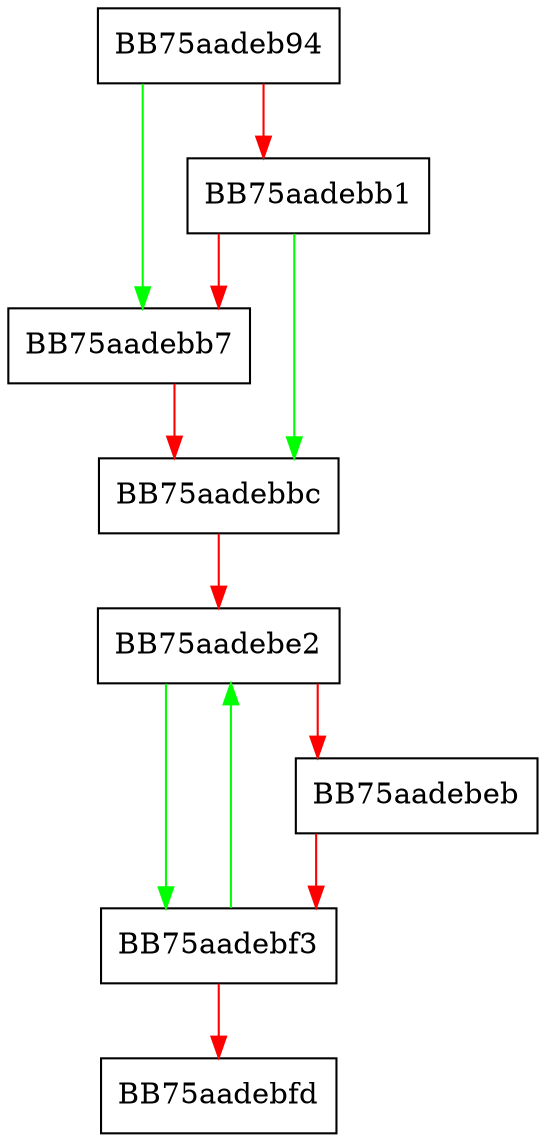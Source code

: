 digraph FpNotifyBlobUnload {
  node [shape="box"];
  graph [splines=ortho];
  BB75aadeb94 -> BB75aadebb7 [color="green"];
  BB75aadeb94 -> BB75aadebb1 [color="red"];
  BB75aadebb1 -> BB75aadebbc [color="green"];
  BB75aadebb1 -> BB75aadebb7 [color="red"];
  BB75aadebb7 -> BB75aadebbc [color="red"];
  BB75aadebbc -> BB75aadebe2 [color="red"];
  BB75aadebe2 -> BB75aadebf3 [color="green"];
  BB75aadebe2 -> BB75aadebeb [color="red"];
  BB75aadebeb -> BB75aadebf3 [color="red"];
  BB75aadebf3 -> BB75aadebe2 [color="green"];
  BB75aadebf3 -> BB75aadebfd [color="red"];
}